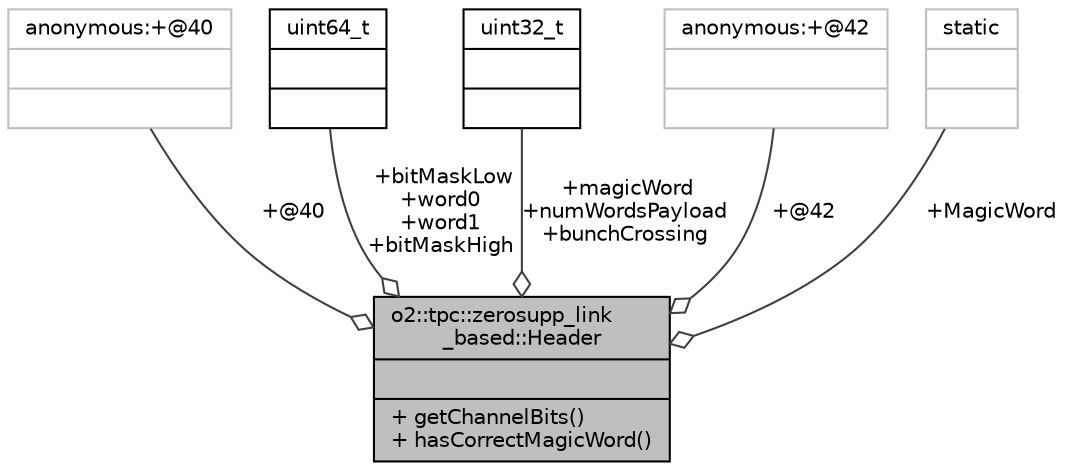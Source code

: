 digraph "o2::tpc::zerosupp_link_based::Header"
{
 // INTERACTIVE_SVG=YES
  bgcolor="transparent";
  edge [fontname="Helvetica",fontsize="10",labelfontname="Helvetica",labelfontsize="10"];
  node [fontname="Helvetica",fontsize="10",shape=record];
  Node1 [label="{o2::tpc::zerosupp_link\l_based::Header\n||+ getChannelBits()\l+ hasCorrectMagicWord()\l}",height=0.2,width=0.4,color="black", fillcolor="grey75", style="filled", fontcolor="black"];
  Node2 -> Node1 [color="grey25",fontsize="10",style="solid",label=" +@40" ,arrowhead="odiamond",fontname="Helvetica"];
  Node2 [label="{anonymous:+@40\n||}",height=0.2,width=0.4,color="grey75"];
  Node3 -> Node1 [color="grey25",fontsize="10",style="solid",label=" +bitMaskLow\n+word0\n+word1\n+bitMaskHigh" ,arrowhead="odiamond",fontname="Helvetica"];
  Node3 [label="{uint64_t\n||}",height=0.2,width=0.4,color="black",URL="$d6/d30/classuint64__t.html"];
  Node4 -> Node1 [color="grey25",fontsize="10",style="solid",label=" +magicWord\n+numWordsPayload\n+bunchCrossing" ,arrowhead="odiamond",fontname="Helvetica"];
  Node4 [label="{uint32_t\n||}",height=0.2,width=0.4,color="black",URL="$d3/d87/classuint32__t.html"];
  Node5 -> Node1 [color="grey25",fontsize="10",style="solid",label=" +@42" ,arrowhead="odiamond",fontname="Helvetica"];
  Node5 [label="{anonymous:+@42\n||}",height=0.2,width=0.4,color="grey75"];
  Node6 -> Node1 [color="grey25",fontsize="10",style="solid",label=" +MagicWord" ,arrowhead="odiamond",fontname="Helvetica"];
  Node6 [label="{static\n||}",height=0.2,width=0.4,color="grey75"];
}

